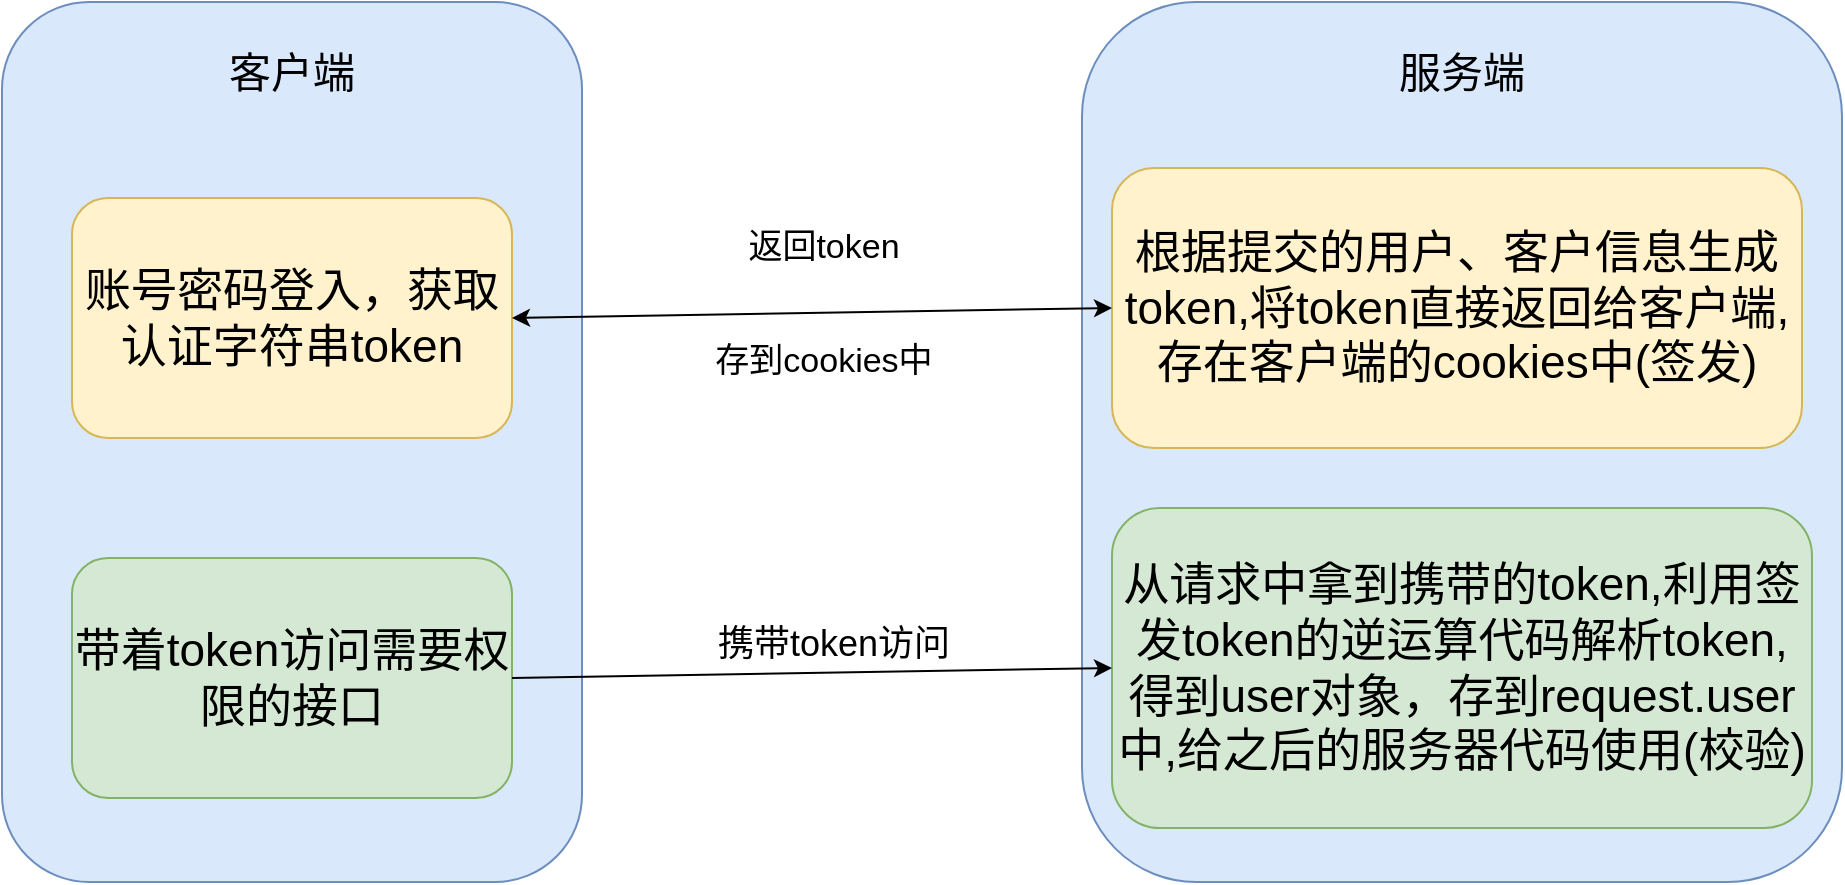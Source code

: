 <mxfile version="24.6.2" type="github">
  <diagram name="Page-1" id="5f0bae14-7c28-e335-631c-24af17079c00">
    <mxGraphModel dx="2074" dy="1098" grid="1" gridSize="10" guides="1" tooltips="1" connect="1" arrows="1" fold="1" page="1" pageScale="1" pageWidth="1100" pageHeight="850" background="none" math="0" shadow="0">
      <root>
        <mxCell id="0" />
        <mxCell id="1" parent="0" />
        <mxCell id="cFVbqFgCPpTkA-hCrsVO-2" value="" style="rounded=1;whiteSpace=wrap;html=1;fillColor=#dae8fc;strokeColor=#6c8ebf;" vertex="1" parent="1">
          <mxGeometry x="90" y="160" width="290" height="440" as="geometry" />
        </mxCell>
        <mxCell id="cFVbqFgCPpTkA-hCrsVO-3" value="" style="rounded=1;whiteSpace=wrap;html=1;fillColor=#dae8fc;strokeColor=#6c8ebf;" vertex="1" parent="1">
          <mxGeometry x="630" y="160" width="380" height="440" as="geometry" />
        </mxCell>
        <mxCell id="cFVbqFgCPpTkA-hCrsVO-4" value="&lt;font style=&quot;font-size: 23px;&quot;&gt;账号密码登入，获取认证字符串token&lt;/font&gt;" style="rounded=1;whiteSpace=wrap;html=1;fillColor=#fff2cc;strokeColor=#d6b656;" vertex="1" parent="1">
          <mxGeometry x="125" y="258" width="220" height="120" as="geometry" />
        </mxCell>
        <mxCell id="cFVbqFgCPpTkA-hCrsVO-6" value="&lt;font style=&quot;font-size: 23px;&quot;&gt;带着token访问需要权限的接口&lt;/font&gt;" style="rounded=1;whiteSpace=wrap;html=1;fillColor=#d5e8d4;strokeColor=#82b366;" vertex="1" parent="1">
          <mxGeometry x="125" y="438" width="220" height="120" as="geometry" />
        </mxCell>
        <mxCell id="cFVbqFgCPpTkA-hCrsVO-7" value="&lt;font style=&quot;font-size: 23px;&quot;&gt;根据提交的用户、客户信息生成token,将token直接返回给客户端,存在客户端的cookies中(签发)&lt;/font&gt;" style="rounded=1;whiteSpace=wrap;html=1;fillColor=#fff2cc;strokeColor=#d6b656;" vertex="1" parent="1">
          <mxGeometry x="645" y="243" width="345" height="140" as="geometry" />
        </mxCell>
        <mxCell id="cFVbqFgCPpTkA-hCrsVO-8" value="&lt;font style=&quot;font-size: 23px;&quot;&gt;从请求中拿到携带的token,利用签发token的逆运算代码解析token,得到user对象，存到request.user中,给之后的服务器代码使用(校验)&lt;/font&gt;" style="rounded=1;whiteSpace=wrap;html=1;fillColor=#d5e8d4;strokeColor=#82b366;" vertex="1" parent="1">
          <mxGeometry x="645" y="413" width="350" height="160" as="geometry" />
        </mxCell>
        <mxCell id="cFVbqFgCPpTkA-hCrsVO-11" value="" style="endArrow=classic;startArrow=classic;html=1;rounded=0;exitX=1;exitY=0.5;exitDx=0;exitDy=0;entryX=0;entryY=0.5;entryDx=0;entryDy=0;" edge="1" parent="1" source="cFVbqFgCPpTkA-hCrsVO-4" target="cFVbqFgCPpTkA-hCrsVO-7">
          <mxGeometry width="50" height="50" relative="1" as="geometry">
            <mxPoint x="420" y="320" as="sourcePoint" />
            <mxPoint x="470" y="270" as="targetPoint" />
          </mxGeometry>
        </mxCell>
        <mxCell id="cFVbqFgCPpTkA-hCrsVO-13" value="&lt;font style=&quot;font-size: 17px;&quot;&gt;存到cookies中&lt;/font&gt;" style="text;html=1;align=center;verticalAlign=middle;whiteSpace=wrap;rounded=0;" vertex="1" parent="1">
          <mxGeometry x="436" y="325" width="130" height="30" as="geometry" />
        </mxCell>
        <mxCell id="cFVbqFgCPpTkA-hCrsVO-14" value="&lt;font style=&quot;font-size: 17px;&quot;&gt;返回token&lt;/font&gt;" style="text;html=1;align=center;verticalAlign=middle;whiteSpace=wrap;rounded=0;" vertex="1" parent="1">
          <mxGeometry x="446" y="268" width="110" height="30" as="geometry" />
        </mxCell>
        <mxCell id="cFVbqFgCPpTkA-hCrsVO-15" value="&lt;font style=&quot;font-size: 18px;&quot;&gt;携带token访问&lt;/font&gt;" style="text;html=1;align=center;verticalAlign=middle;whiteSpace=wrap;rounded=0;" vertex="1" parent="1">
          <mxGeometry x="446" y="466" width="120" height="30" as="geometry" />
        </mxCell>
        <mxCell id="cFVbqFgCPpTkA-hCrsVO-16" value="" style="endArrow=classic;html=1;rounded=0;exitX=1;exitY=0.5;exitDx=0;exitDy=0;entryX=0;entryY=0.5;entryDx=0;entryDy=0;" edge="1" parent="1" source="cFVbqFgCPpTkA-hCrsVO-6" target="cFVbqFgCPpTkA-hCrsVO-8">
          <mxGeometry width="50" height="50" relative="1" as="geometry">
            <mxPoint x="520" y="200" as="sourcePoint" />
            <mxPoint x="570" y="150" as="targetPoint" />
          </mxGeometry>
        </mxCell>
        <mxCell id="cFVbqFgCPpTkA-hCrsVO-17" value="&lt;font style=&quot;font-size: 21px;&quot;&gt;客户端&lt;/font&gt;" style="text;html=1;align=center;verticalAlign=middle;whiteSpace=wrap;rounded=0;" vertex="1" parent="1">
          <mxGeometry x="190" y="180" width="90" height="30" as="geometry" />
        </mxCell>
        <mxCell id="cFVbqFgCPpTkA-hCrsVO-18" value="&lt;font style=&quot;font-size: 21px;&quot;&gt;服务&lt;/font&gt;&lt;span style=&quot;font-size: 21px;&quot;&gt;端&lt;/span&gt;" style="text;html=1;align=center;verticalAlign=middle;whiteSpace=wrap;rounded=0;" vertex="1" parent="1">
          <mxGeometry x="775" y="180" width="90" height="30" as="geometry" />
        </mxCell>
      </root>
    </mxGraphModel>
  </diagram>
</mxfile>
